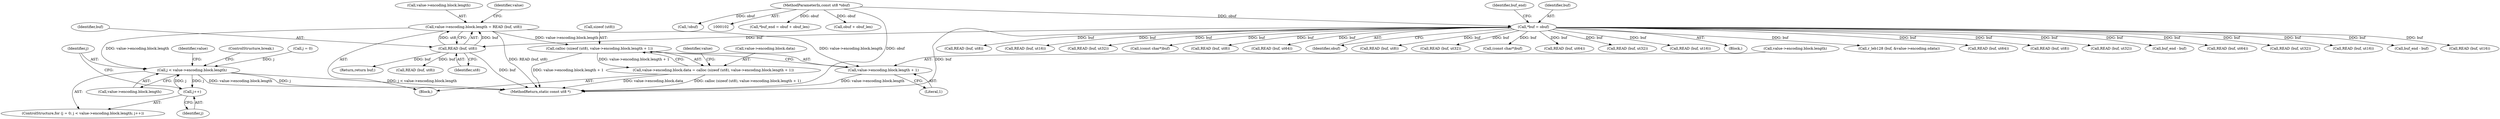 digraph "0_radare2_2ca9ab45891b6ae8e32b6c28c81eebca059cbe5d_0@pointer" {
"1000530" [label="(Call,value->encoding.block.length = READ (buf, ut8))"];
"1000538" [label="(Call,READ (buf, ut8))"];
"1000112" [label="(Call,*buf = obuf)"];
"1000103" [label="(MethodParameterIn,const ut8 *obuf)"];
"1000549" [label="(Call,calloc (sizeof (ut8), value->encoding.block.length + 1))"];
"1000541" [label="(Call,value->encoding.block.data = calloc (sizeof (ut8), value->encoding.block.length + 1))"];
"1000552" [label="(Call,value->encoding.block.length + 1)"];
"1000574" [label="(Call,j < value->encoding.block.length)"];
"1000583" [label="(Call,j++)"];
"1000550" [label="(Call,sizeof (ut8))"];
"1000531" [label="(Call,value->encoding.block.length)"];
"1000596" [label="(Call,READ (buf, ut8))"];
"1000112" [label="(Call,*buf = obuf)"];
"1000328" [label="(Call,READ (buf, ut32))"];
"1000445" [label="(Call,(const char*)buf)"];
"1000749" [label="(Call,READ (buf, ut8))"];
"1000782" [label="(Call,READ (buf, ut64))"];
"1000541" [label="(Call,value->encoding.block.data = calloc (sizeof (ut8), value->encoding.block.length + 1))"];
"1000591" [label="(Identifier,value)"];
"1000113" [label="(Identifier,buf)"];
"1000116" [label="(Call,*buf_end = obuf + obuf_len)"];
"1000114" [label="(Identifier,obuf)"];
"1000575" [label="(Identifier,j)"];
"1000200" [label="(Call,READ (buf, ut8))"];
"1000222" [label="(Call,READ (buf, ut32))"];
"1000437" [label="(Call,(const char*)buf)"];
"1000570" [label="(ControlStructure,for (j = 0; j < value->encoding.block.length; j++))"];
"1000118" [label="(Call,obuf + obuf_len)"];
"1000233" [label="(Call,READ (buf, ut64))"];
"1000571" [label="(Call,j = 0)"];
"1000553" [label="(Call,value->encoding.block.length)"];
"1000560" [label="(Literal,1)"];
"1000632" [label="(Call,READ (buf, ut32))"];
"1000542" [label="(Call,value->encoding.block.data)"];
"1000565" [label="(Identifier,value)"];
"1000530" [label="(Call,value->encoding.block.length = READ (buf, ut8))"];
"1000398" [label="(Call,READ (buf, ut16))"];
"1000133" [label="(Call,!obuf)"];
"1000540" [label="(Identifier,ut8)"];
"1000103" [label="(MethodParameterIn,const ut8 *obuf)"];
"1000186" [label="(Block,)"];
"1000545" [label="(Identifier,value)"];
"1000110" [label="(Block,)"];
"1000614" [label="(Call,r_leb128 (buf, &value->encoding.sdata))"];
"1000738" [label="(Call,READ (buf, ut64))"];
"1000584" [label="(Identifier,j)"];
"1000814" [label="(MethodReturn,static const ut8 *)"];
"1000599" [label="(ControlStructure,break;)"];
"1000607" [label="(Call,READ (buf, ut8))"];
"1000549" [label="(Call,calloc (sizeof (ut8), value->encoding.block.length + 1))"];
"1000538" [label="(Call,READ (buf, ut8))"];
"1000574" [label="(Call,j < value->encoding.block.length)"];
"1000539" [label="(Identifier,buf)"];
"1000771" [label="(Call,READ (buf, ut32))"];
"1000455" [label="(Call,buf_end - buf)"];
"1000552" [label="(Call,value->encoding.block.length + 1)"];
"1000420" [label="(Call,READ (buf, ut64))"];
"1000576" [label="(Call,value->encoding.block.length)"];
"1000812" [label="(Return,return buf;)"];
"1000409" [label="(Call,READ (buf, ut32))"];
"1000760" [label="(Call,READ (buf, ut16))"];
"1000117" [label="(Identifier,buf_end)"];
"1000702" [label="(Call,buf_end - buf)"];
"1000583" [label="(Call,j++)"];
"1000257" [label="(Call,READ (buf, ut16))"];
"1000793" [label="(Call,READ (buf, ut8))"];
"1000211" [label="(Call,READ (buf, ut16))"];
"1000530" -> "1000186"  [label="AST: "];
"1000530" -> "1000538"  [label="CFG: "];
"1000531" -> "1000530"  [label="AST: "];
"1000538" -> "1000530"  [label="AST: "];
"1000545" -> "1000530"  [label="CFG: "];
"1000530" -> "1000814"  [label="DDG: READ (buf, ut8)"];
"1000538" -> "1000530"  [label="DDG: buf"];
"1000538" -> "1000530"  [label="DDG: ut8"];
"1000530" -> "1000549"  [label="DDG: value->encoding.block.length"];
"1000530" -> "1000552"  [label="DDG: value->encoding.block.length"];
"1000530" -> "1000574"  [label="DDG: value->encoding.block.length"];
"1000538" -> "1000540"  [label="CFG: "];
"1000539" -> "1000538"  [label="AST: "];
"1000540" -> "1000538"  [label="AST: "];
"1000538" -> "1000814"  [label="DDG: buf"];
"1000112" -> "1000538"  [label="DDG: buf"];
"1000538" -> "1000596"  [label="DDG: buf"];
"1000538" -> "1000812"  [label="DDG: buf"];
"1000112" -> "1000110"  [label="AST: "];
"1000112" -> "1000114"  [label="CFG: "];
"1000113" -> "1000112"  [label="AST: "];
"1000114" -> "1000112"  [label="AST: "];
"1000117" -> "1000112"  [label="CFG: "];
"1000112" -> "1000814"  [label="DDG: buf"];
"1000103" -> "1000112"  [label="DDG: obuf"];
"1000112" -> "1000200"  [label="DDG: buf"];
"1000112" -> "1000211"  [label="DDG: buf"];
"1000112" -> "1000222"  [label="DDG: buf"];
"1000112" -> "1000233"  [label="DDG: buf"];
"1000112" -> "1000257"  [label="DDG: buf"];
"1000112" -> "1000328"  [label="DDG: buf"];
"1000112" -> "1000398"  [label="DDG: buf"];
"1000112" -> "1000409"  [label="DDG: buf"];
"1000112" -> "1000420"  [label="DDG: buf"];
"1000112" -> "1000437"  [label="DDG: buf"];
"1000112" -> "1000445"  [label="DDG: buf"];
"1000112" -> "1000455"  [label="DDG: buf"];
"1000112" -> "1000607"  [label="DDG: buf"];
"1000112" -> "1000614"  [label="DDG: buf"];
"1000112" -> "1000632"  [label="DDG: buf"];
"1000112" -> "1000702"  [label="DDG: buf"];
"1000112" -> "1000738"  [label="DDG: buf"];
"1000112" -> "1000749"  [label="DDG: buf"];
"1000112" -> "1000760"  [label="DDG: buf"];
"1000112" -> "1000771"  [label="DDG: buf"];
"1000112" -> "1000782"  [label="DDG: buf"];
"1000112" -> "1000793"  [label="DDG: buf"];
"1000103" -> "1000102"  [label="AST: "];
"1000103" -> "1000814"  [label="DDG: obuf"];
"1000103" -> "1000116"  [label="DDG: obuf"];
"1000103" -> "1000118"  [label="DDG: obuf"];
"1000103" -> "1000133"  [label="DDG: obuf"];
"1000549" -> "1000541"  [label="AST: "];
"1000549" -> "1000552"  [label="CFG: "];
"1000550" -> "1000549"  [label="AST: "];
"1000552" -> "1000549"  [label="AST: "];
"1000541" -> "1000549"  [label="CFG: "];
"1000549" -> "1000814"  [label="DDG: value->encoding.block.length + 1"];
"1000549" -> "1000541"  [label="DDG: value->encoding.block.length + 1"];
"1000541" -> "1000186"  [label="AST: "];
"1000542" -> "1000541"  [label="AST: "];
"1000565" -> "1000541"  [label="CFG: "];
"1000541" -> "1000814"  [label="DDG: value->encoding.block.data"];
"1000541" -> "1000814"  [label="DDG: calloc (sizeof (ut8), value->encoding.block.length + 1)"];
"1000552" -> "1000560"  [label="CFG: "];
"1000553" -> "1000552"  [label="AST: "];
"1000560" -> "1000552"  [label="AST: "];
"1000552" -> "1000814"  [label="DDG: value->encoding.block.length"];
"1000574" -> "1000570"  [label="AST: "];
"1000574" -> "1000576"  [label="CFG: "];
"1000575" -> "1000574"  [label="AST: "];
"1000576" -> "1000574"  [label="AST: "];
"1000591" -> "1000574"  [label="CFG: "];
"1000599" -> "1000574"  [label="CFG: "];
"1000574" -> "1000814"  [label="DDG: j"];
"1000574" -> "1000814"  [label="DDG: j < value->encoding.block.length"];
"1000574" -> "1000814"  [label="DDG: value->encoding.block.length"];
"1000583" -> "1000574"  [label="DDG: j"];
"1000571" -> "1000574"  [label="DDG: j"];
"1000574" -> "1000583"  [label="DDG: j"];
"1000583" -> "1000570"  [label="AST: "];
"1000583" -> "1000584"  [label="CFG: "];
"1000584" -> "1000583"  [label="AST: "];
"1000575" -> "1000583"  [label="CFG: "];
}
